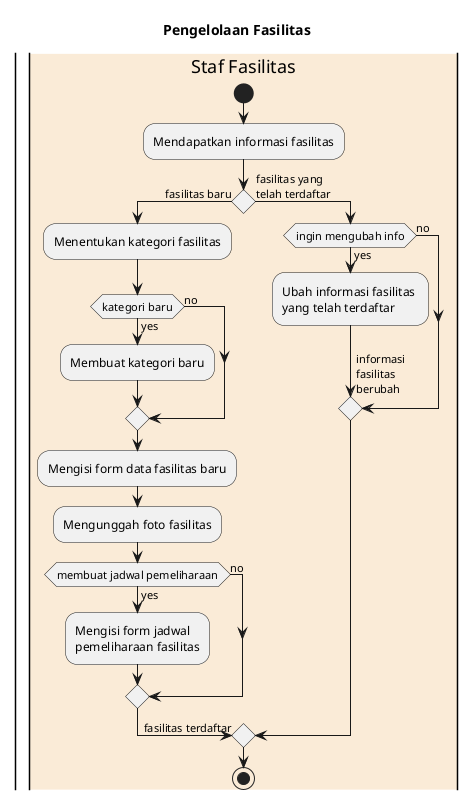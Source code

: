 @startuml
title Pengelolaan Fasilitas
| |
|#AntiqueWhite|Staf Fasilitas|
start
:Mendapatkan informasi fasilitas;
if () is (fasilitas baru) then
  :Menentukan kategori fasilitas;
  ' kategori: ruang kelas, laboratorium komputer,perpustakaan, ruang diskusi, ruang rapat, kantin, area parkir, ruang kesehatan, auditorium, toilet, dan gudang
  if (kategori baru) is (yes) then
    :Membuat kategori baru;
  else (no)
  endif
  :Mengisi form data fasilitas baru;
  ' nama, kapasitas, deskripsi, lokasi, fungsi dari fasilitas baru, tanggal, waktu, Staf penanggung jawab, dan deskripsi pemeliharaan
  :Mengunggah foto fasilitas;
  if (membuat jadwal pemeliharaan) is (yes) then
    :Mengisi form jadwal \npemeliharaan fasilitas;
  else (no)
  endif
  -> fasilitas terdaftar;
else (fasilitas yang \ntelah terdaftar)
  if (ingin mengubah info) is (yes) then
    :Ubah informasi fasilitas \nyang telah terdaftar;
    -> informasi \nfasilitas \nberubah;
  else (no)
  endif
endif
stop
@enduml